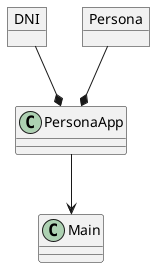 @startuml diagrama
object DNI
object Persona

DNI  --* PersonaApp
Persona  --* PersonaApp
PersonaApp --> Main
@enduml
